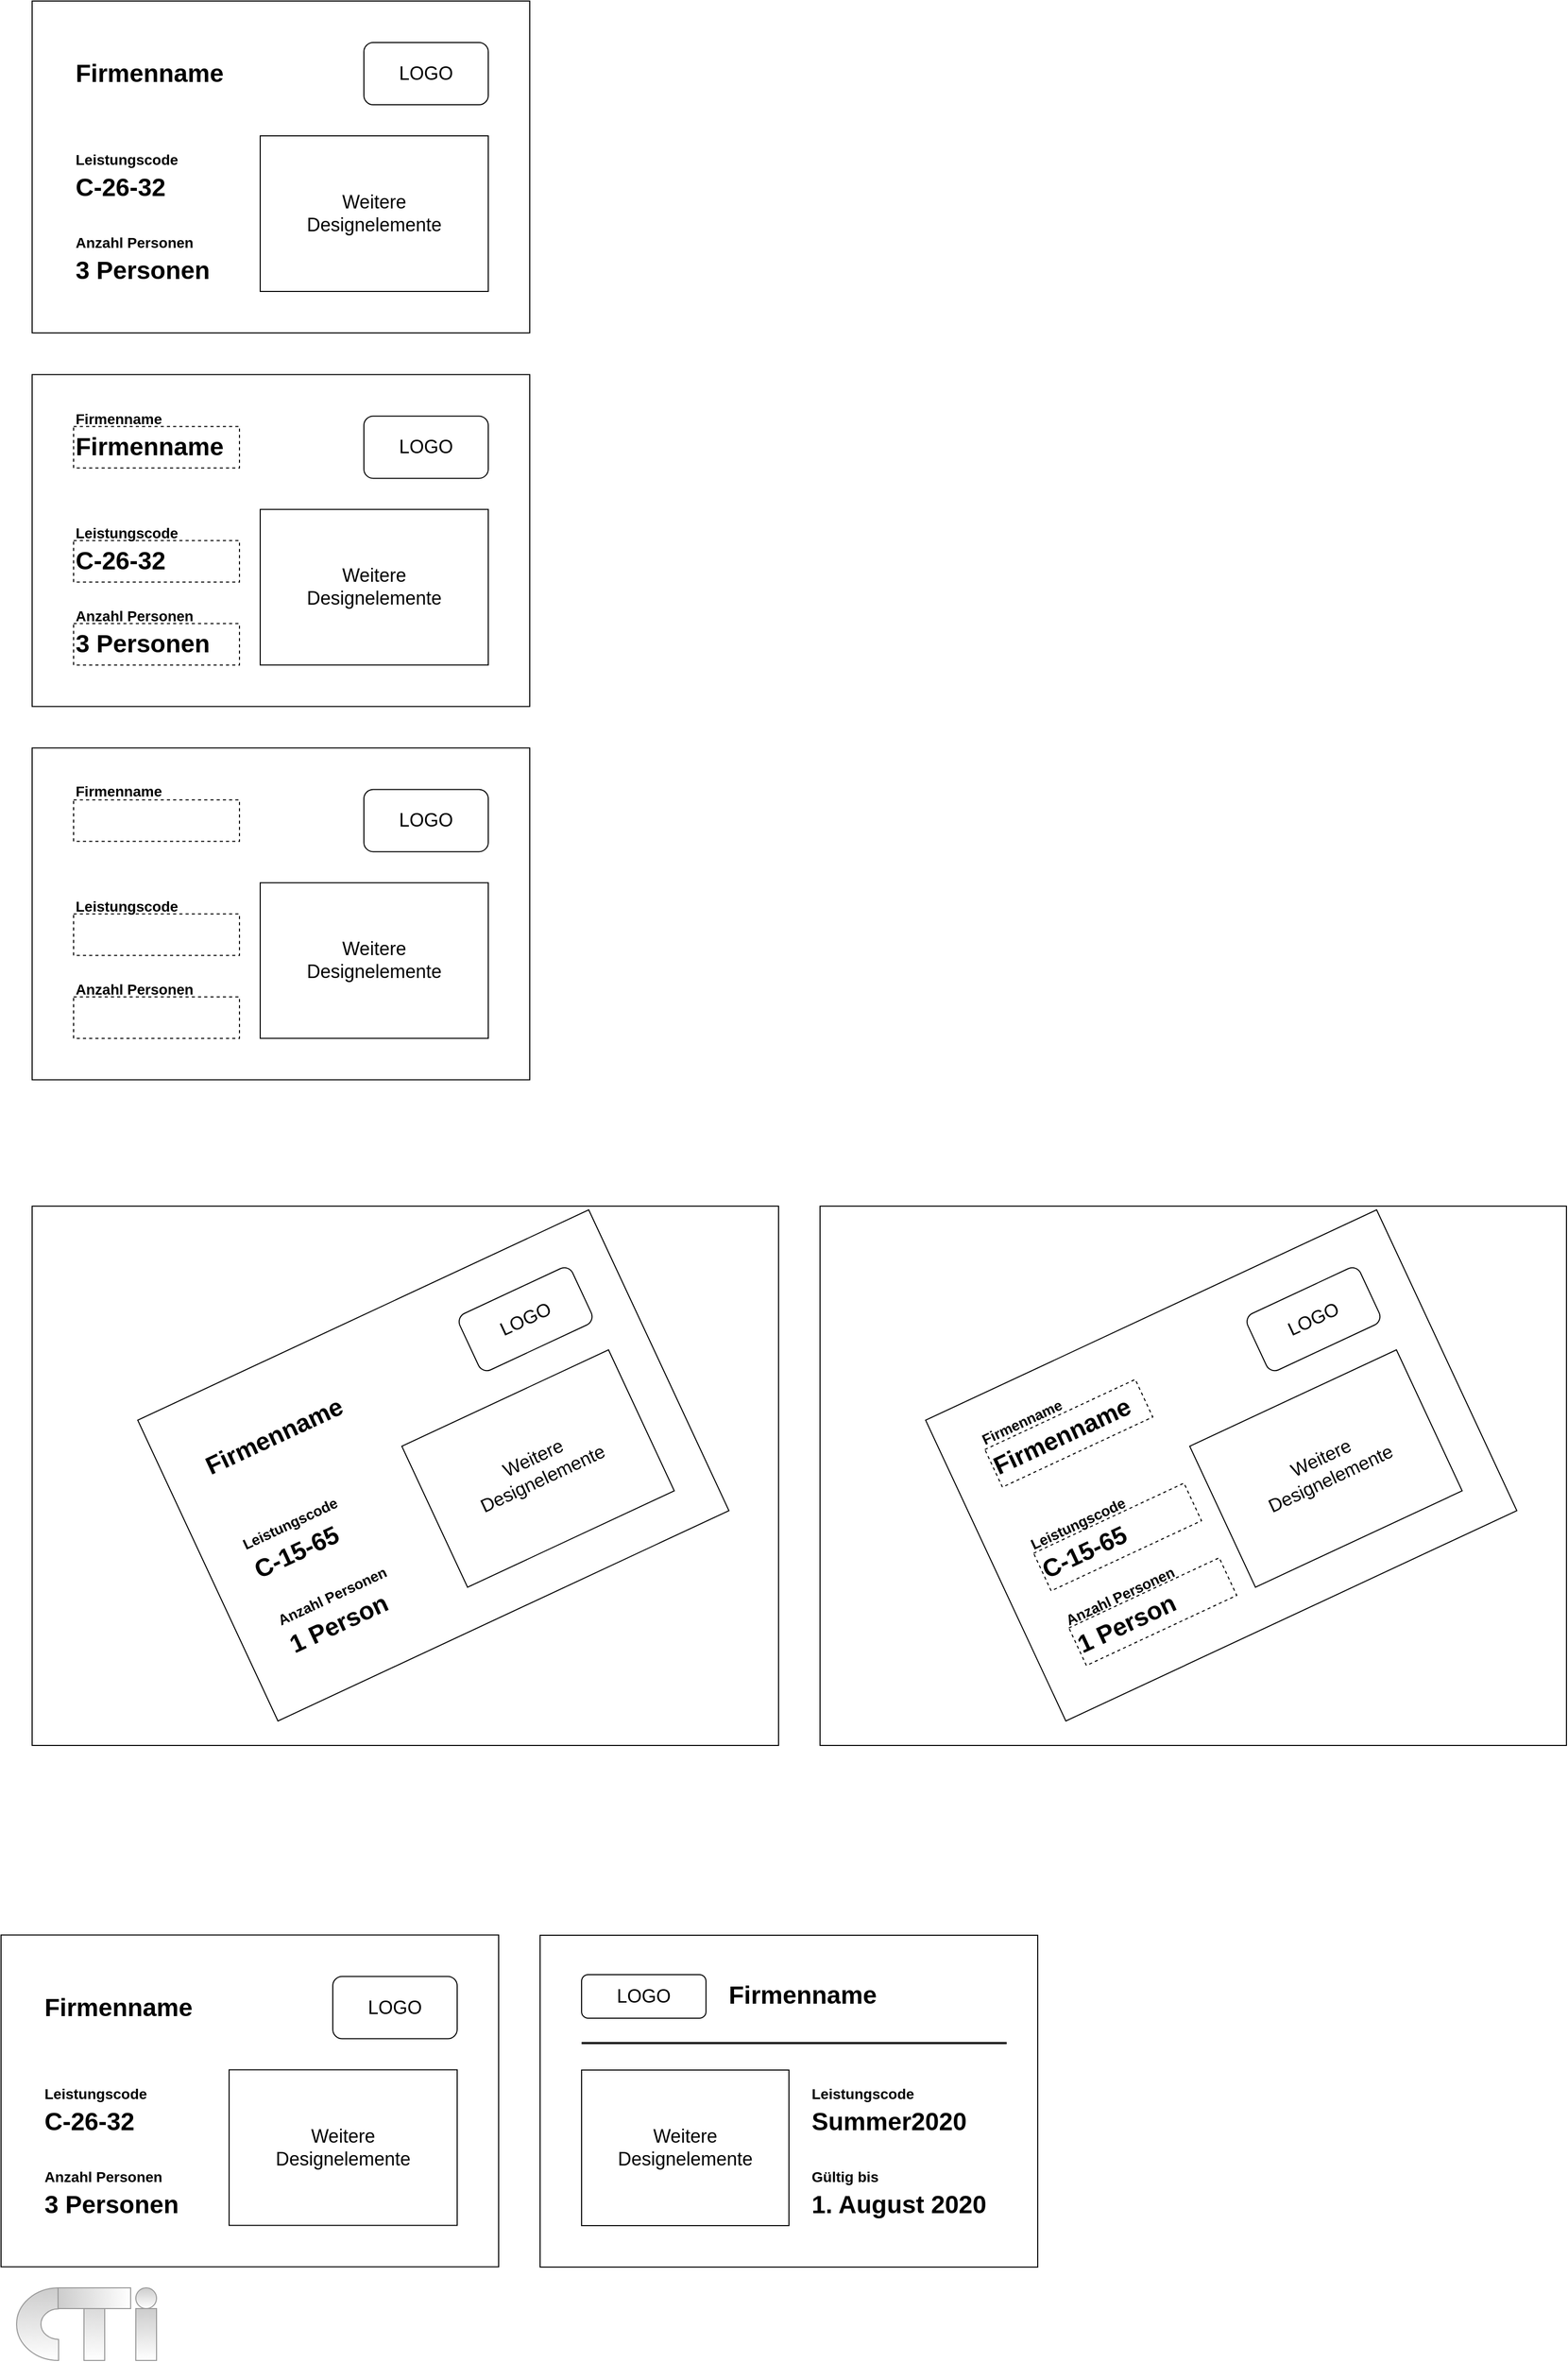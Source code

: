 <mxfile version="12.1.0" type="device" pages="1"><diagram id="1XI0BUi6jDO33NxDc1Ka" name="Page-1"><mxGraphModel dx="2595" dy="1450" grid="1" gridSize="10" guides="1" tooltips="1" connect="1" arrows="1" fold="1" page="1" pageScale="1" pageWidth="827" pageHeight="1169" math="0" shadow="0"><root><mxCell id="0"/><mxCell id="1" parent="0"/><mxCell id="43S2kG1nf3Bb9E9GgJ55-41" value="" style="rounded=0;whiteSpace=wrap;html=1;strokeColor=#000000;fontSize=18;align=center;" parent="1" vertex="1"><mxGeometry x="40" y="1202.0" width="720" height="520" as="geometry"/></mxCell><mxCell id="43S2kG1nf3Bb9E9GgJ55-1" value="" style="rounded=0;whiteSpace=wrap;html=1;" parent="1" vertex="1"><mxGeometry x="40" y="40" width="480" height="320" as="geometry"/></mxCell><mxCell id="43S2kG1nf3Bb9E9GgJ55-2" value="&lt;font style=&quot;font-size: 18px&quot;&gt;LOGO&lt;/font&gt;" style="rounded=1;whiteSpace=wrap;html=1;" parent="1" vertex="1"><mxGeometry x="360" y="80" width="120" height="60" as="geometry"/></mxCell><mxCell id="43S2kG1nf3Bb9E9GgJ55-3" value="3 Personen" style="text;strokeColor=none;fillColor=none;html=1;fontSize=24;fontStyle=1;verticalAlign=middle;align=left;" parent="1" vertex="1"><mxGeometry x="80" y="280" width="160" height="40" as="geometry"/></mxCell><mxCell id="43S2kG1nf3Bb9E9GgJ55-4" value="C-26-32" style="text;strokeColor=none;fillColor=none;html=1;fontSize=24;fontStyle=1;verticalAlign=middle;align=left;" parent="1" vertex="1"><mxGeometry x="80" y="200" width="160" height="40" as="geometry"/></mxCell><mxCell id="43S2kG1nf3Bb9E9GgJ55-5" value="&lt;font style=&quot;font-size: 14px&quot;&gt;Anzahl Personen&lt;/font&gt;" style="text;strokeColor=none;fillColor=none;html=1;fontSize=24;fontStyle=1;verticalAlign=middle;align=left;" parent="1" vertex="1"><mxGeometry x="80" y="250" width="100" height="40" as="geometry"/></mxCell><mxCell id="43S2kG1nf3Bb9E9GgJ55-6" value="&lt;font style=&quot;font-size: 14px&quot;&gt;Leistungscode&lt;/font&gt;" style="text;strokeColor=none;fillColor=none;html=1;fontSize=24;fontStyle=1;verticalAlign=middle;align=left;" parent="1" vertex="1"><mxGeometry x="80" y="170" width="100" height="40" as="geometry"/></mxCell><mxCell id="43S2kG1nf3Bb9E9GgJ55-8" value="Firmenname" style="text;strokeColor=none;fillColor=none;html=1;fontSize=24;fontStyle=1;verticalAlign=middle;align=left;" parent="1" vertex="1"><mxGeometry x="80" y="90" width="160" height="40" as="geometry"/></mxCell><mxCell id="43S2kG1nf3Bb9E9GgJ55-12" value="Weitere&lt;br&gt;Designelemente" style="rounded=0;whiteSpace=wrap;html=1;fontSize=18;align=center;" parent="1" vertex="1"><mxGeometry x="260" y="170" width="220" height="150" as="geometry"/></mxCell><mxCell id="43S2kG1nf3Bb9E9GgJ55-14" value="" style="rounded=0;whiteSpace=wrap;html=1;" parent="1" vertex="1"><mxGeometry x="40" y="400.2" width="480" height="320" as="geometry"/></mxCell><mxCell id="43S2kG1nf3Bb9E9GgJ55-15" value="&lt;font style=&quot;font-size: 18px&quot;&gt;LOGO&lt;/font&gt;" style="rounded=1;whiteSpace=wrap;html=1;" parent="1" vertex="1"><mxGeometry x="360" y="440.2" width="120" height="60" as="geometry"/></mxCell><mxCell id="43S2kG1nf3Bb9E9GgJ55-16" value="3 Personen" style="text;strokeColor=#000000;fillColor=none;html=1;fontSize=24;fontStyle=1;verticalAlign=middle;align=left;dashed=1;" parent="1" vertex="1"><mxGeometry x="80" y="640.2" width="160" height="40" as="geometry"/></mxCell><mxCell id="43S2kG1nf3Bb9E9GgJ55-17" value="C-26-32" style="text;strokeColor=#000000;fillColor=none;html=1;fontSize=24;fontStyle=1;verticalAlign=middle;align=left;dashed=1;" parent="1" vertex="1"><mxGeometry x="80" y="560.2" width="160" height="40" as="geometry"/></mxCell><mxCell id="43S2kG1nf3Bb9E9GgJ55-18" value="&lt;font style=&quot;font-size: 14px&quot;&gt;Anzahl Personen&lt;/font&gt;" style="text;strokeColor=none;fillColor=none;html=1;fontSize=24;fontStyle=1;verticalAlign=middle;align=left;" parent="1" vertex="1"><mxGeometry x="80" y="610.2" width="100" height="40" as="geometry"/></mxCell><mxCell id="43S2kG1nf3Bb9E9GgJ55-19" value="&lt;span style=&quot;font-size: 14px&quot;&gt;Leistungscode&lt;/span&gt;" style="text;strokeColor=none;fillColor=none;html=1;fontSize=24;fontStyle=1;verticalAlign=middle;align=left;" parent="1" vertex="1"><mxGeometry x="80" y="530.2" width="100" height="40" as="geometry"/></mxCell><mxCell id="43S2kG1nf3Bb9E9GgJ55-20" value="Firmenname" style="text;strokeColor=#000000;fillColor=none;html=1;fontSize=24;fontStyle=1;verticalAlign=middle;align=left;dashed=1;" parent="1" vertex="1"><mxGeometry x="80" y="450.2" width="160" height="40" as="geometry"/></mxCell><mxCell id="43S2kG1nf3Bb9E9GgJ55-21" value="Weitere&lt;br&gt;Designelemente" style="rounded=0;whiteSpace=wrap;html=1;fontSize=18;align=center;" parent="1" vertex="1"><mxGeometry x="260" y="530.2" width="220" height="150" as="geometry"/></mxCell><mxCell id="43S2kG1nf3Bb9E9GgJ55-24" value="" style="rounded=0;whiteSpace=wrap;html=1;" parent="1" vertex="1"><mxGeometry x="40" y="760.2" width="480" height="320" as="geometry"/></mxCell><mxCell id="43S2kG1nf3Bb9E9GgJ55-25" value="&lt;font style=&quot;font-size: 18px&quot;&gt;LOGO&lt;/font&gt;" style="rounded=1;whiteSpace=wrap;html=1;" parent="1" vertex="1"><mxGeometry x="360" y="800.2" width="120" height="60" as="geometry"/></mxCell><mxCell id="43S2kG1nf3Bb9E9GgJ55-26" value="" style="text;strokeColor=#000000;fillColor=none;html=1;fontSize=24;fontStyle=1;verticalAlign=middle;align=left;dashed=1;" parent="1" vertex="1"><mxGeometry x="80" y="1000.2" width="160" height="40" as="geometry"/></mxCell><mxCell id="43S2kG1nf3Bb9E9GgJ55-27" value="" style="text;strokeColor=#000000;fillColor=none;html=1;fontSize=24;fontStyle=1;verticalAlign=middle;align=left;dashed=1;" parent="1" vertex="1"><mxGeometry x="80" y="920.2" width="160" height="40" as="geometry"/></mxCell><mxCell id="43S2kG1nf3Bb9E9GgJ55-28" value="&lt;font style=&quot;font-size: 14px&quot;&gt;Anzahl Personen&lt;/font&gt;" style="text;strokeColor=none;fillColor=none;html=1;fontSize=24;fontStyle=1;verticalAlign=middle;align=left;" parent="1" vertex="1"><mxGeometry x="80" y="970.2" width="100" height="40" as="geometry"/></mxCell><mxCell id="43S2kG1nf3Bb9E9GgJ55-29" value="&lt;span style=&quot;font-size: 14px&quot;&gt;Leistungscode&lt;/span&gt;" style="text;strokeColor=none;fillColor=none;html=1;fontSize=24;fontStyle=1;verticalAlign=middle;align=left;" parent="1" vertex="1"><mxGeometry x="80" y="890.2" width="100" height="40" as="geometry"/></mxCell><mxCell id="43S2kG1nf3Bb9E9GgJ55-30" value="" style="text;strokeColor=#000000;fillColor=none;html=1;fontSize=24;fontStyle=1;verticalAlign=middle;align=left;dashed=1;" parent="1" vertex="1"><mxGeometry x="80" y="810.2" width="160" height="40" as="geometry"/></mxCell><mxCell id="43S2kG1nf3Bb9E9GgJ55-31" value="Weitere&lt;br&gt;Designelemente" style="rounded=0;whiteSpace=wrap;html=1;fontSize=18;align=center;" parent="1" vertex="1"><mxGeometry x="260" y="890.2" width="220" height="150" as="geometry"/></mxCell><mxCell id="43S2kG1nf3Bb9E9GgJ55-43" value="" style="group;rotation=-25;" parent="1" vertex="1" connectable="0"><mxGeometry x="187" y="1292.0" width="480" height="320" as="geometry"/></mxCell><mxCell id="43S2kG1nf3Bb9E9GgJ55-42" value="" style="group;rotation=-25;" parent="43S2kG1nf3Bb9E9GgJ55-43" vertex="1" connectable="0"><mxGeometry width="480" height="320" as="geometry"/></mxCell><mxCell id="43S2kG1nf3Bb9E9GgJ55-33" value="" style="rounded=0;whiteSpace=wrap;html=1;rotation=-25;" parent="43S2kG1nf3Bb9E9GgJ55-42" vertex="1"><mxGeometry width="480" height="320" as="geometry"/></mxCell><mxCell id="43S2kG1nf3Bb9E9GgJ55-34" value="&lt;font style=&quot;font-size: 18px&quot;&gt;LOGO&lt;/font&gt;" style="rounded=1;whiteSpace=wrap;html=1;rotation=-25;" parent="43S2kG1nf3Bb9E9GgJ55-42" vertex="1"><mxGeometry x="269" y="-11" width="120" height="60" as="geometry"/></mxCell><mxCell id="43S2kG1nf3Bb9E9GgJ55-35" value="1 Person" style="text;strokeColor=none;fillColor=none;html=1;fontSize=24;fontStyle=1;verticalAlign=middle;align=left;rotation=-25;" parent="43S2kG1nf3Bb9E9GgJ55-42" vertex="1"><mxGeometry x="94" y="281" width="160" height="40" as="geometry"/></mxCell><mxCell id="43S2kG1nf3Bb9E9GgJ55-36" value="C-15-65" style="text;strokeColor=none;fillColor=none;html=1;fontSize=24;fontStyle=1;verticalAlign=middle;align=left;rotation=-25;" parent="43S2kG1nf3Bb9E9GgJ55-42" vertex="1"><mxGeometry x="60" y="209" width="160" height="40" as="geometry"/></mxCell><mxCell id="43S2kG1nf3Bb9E9GgJ55-37" value="&lt;font style=&quot;font-size: 14px&quot;&gt;Anzahl Personen&lt;/font&gt;" style="text;strokeColor=none;fillColor=none;html=1;fontSize=24;fontStyle=1;verticalAlign=middle;align=left;rotation=-25;" parent="43S2kG1nf3Bb9E9GgJ55-42" vertex="1"><mxGeometry x="84" y="267" width="100" height="40" as="geometry"/></mxCell><mxCell id="43S2kG1nf3Bb9E9GgJ55-38" value="&lt;span style=&quot;font-size: 14px&quot;&gt;Leistungscode&lt;/span&gt;" style="text;strokeColor=none;fillColor=none;html=1;fontSize=24;fontStyle=1;verticalAlign=middle;align=left;rotation=-25;" parent="43S2kG1nf3Bb9E9GgJ55-42" vertex="1"><mxGeometry x="50" y="194" width="100" height="40" as="geometry"/></mxCell><mxCell id="43S2kG1nf3Bb9E9GgJ55-39" value="Firmenname" style="text;strokeColor=none;fillColor=none;html=1;fontSize=24;fontStyle=1;verticalAlign=middle;align=left;rotation=-25;" parent="43S2kG1nf3Bb9E9GgJ55-42" vertex="1"><mxGeometry x="13" y="109" width="160" height="40" as="geometry"/></mxCell><mxCell id="43S2kG1nf3Bb9E9GgJ55-40" value="Weitere&lt;br&gt;Designelemente" style="rounded=0;whiteSpace=wrap;html=1;fontSize=18;align=center;rotation=-25;" parent="43S2kG1nf3Bb9E9GgJ55-42" vertex="1"><mxGeometry x="231" y="88" width="220" height="150" as="geometry"/></mxCell><mxCell id="43S2kG1nf3Bb9E9GgJ55-55" value="" style="rounded=0;whiteSpace=wrap;html=1;strokeColor=#000000;fontSize=18;align=center;" parent="1" vertex="1"><mxGeometry x="800" y="1202" width="720" height="520" as="geometry"/></mxCell><mxCell id="43S2kG1nf3Bb9E9GgJ55-56" value="" style="group;rotation=-25;strokeColor=#000000;" parent="1" vertex="1" connectable="0"><mxGeometry x="947" y="1292" width="480" height="320" as="geometry"/></mxCell><mxCell id="43S2kG1nf3Bb9E9GgJ55-66" value="" style="rounded=0;whiteSpace=wrap;html=1;" parent="1" vertex="1"><mxGeometry x="530" y="1905" width="480" height="320" as="geometry"/></mxCell><mxCell id="43S2kG1nf3Bb9E9GgJ55-67" value="&lt;font style=&quot;font-size: 18px&quot;&gt;LOGO&lt;/font&gt;" style="rounded=1;whiteSpace=wrap;html=1;" parent="1" vertex="1"><mxGeometry x="570" y="1943" width="120" height="42" as="geometry"/></mxCell><mxCell id="43S2kG1nf3Bb9E9GgJ55-68" value="1. August 2020" style="text;strokeColor=none;fillColor=none;html=1;fontSize=24;fontStyle=1;verticalAlign=middle;align=left;" parent="1" vertex="1"><mxGeometry x="790" y="2145" width="180" height="40" as="geometry"/></mxCell><mxCell id="43S2kG1nf3Bb9E9GgJ55-69" value="Summer2020" style="text;strokeColor=none;fillColor=none;html=1;fontSize=24;fontStyle=1;verticalAlign=middle;align=left;" parent="1" vertex="1"><mxGeometry x="790" y="2065" width="180" height="40" as="geometry"/></mxCell><mxCell id="43S2kG1nf3Bb9E9GgJ55-70" value="&lt;font style=&quot;font-size: 14px&quot;&gt;Gültig bis&lt;/font&gt;" style="text;strokeColor=none;fillColor=none;html=1;fontSize=24;fontStyle=1;verticalAlign=middle;align=left;" parent="1" vertex="1"><mxGeometry x="790" y="2115" width="100" height="40" as="geometry"/></mxCell><mxCell id="43S2kG1nf3Bb9E9GgJ55-71" value="&lt;span style=&quot;font-size: 14px&quot;&gt;Leistungscode&lt;/span&gt;" style="text;strokeColor=none;fillColor=none;html=1;fontSize=24;fontStyle=1;verticalAlign=middle;align=left;" parent="1" vertex="1"><mxGeometry x="790" y="2035" width="100" height="40" as="geometry"/></mxCell><mxCell id="43S2kG1nf3Bb9E9GgJ55-72" value="Firmenname" style="text;strokeColor=none;fillColor=none;html=1;fontSize=24;fontStyle=1;verticalAlign=middle;align=left;" parent="1" vertex="1"><mxGeometry x="710" y="1943" width="160" height="40" as="geometry"/></mxCell><mxCell id="43S2kG1nf3Bb9E9GgJ55-73" value="Weitere&lt;br&gt;Designelemente" style="rounded=0;whiteSpace=wrap;html=1;fontSize=18;align=center;" parent="1" vertex="1"><mxGeometry x="570" y="2035" width="200" height="150" as="geometry"/></mxCell><mxCell id="43S2kG1nf3Bb9E9GgJ55-75" value="" style="line;strokeWidth=2;html=1;fontSize=18;align=center;" parent="1" vertex="1"><mxGeometry x="570" y="2004" width="410" height="10" as="geometry"/></mxCell><mxCell id="43S2kG1nf3Bb9E9GgJ55-76" value="" style="rounded=0;whiteSpace=wrap;html=1;" parent="1" vertex="1"><mxGeometry x="10" y="1904.765" width="480" height="320" as="geometry"/></mxCell><mxCell id="43S2kG1nf3Bb9E9GgJ55-77" value="&lt;font style=&quot;font-size: 18px&quot;&gt;LOGO&lt;/font&gt;" style="rounded=1;whiteSpace=wrap;html=1;" parent="1" vertex="1"><mxGeometry x="330" y="1944.765" width="120" height="60" as="geometry"/></mxCell><mxCell id="43S2kG1nf3Bb9E9GgJ55-78" value="3 Personen" style="text;strokeColor=none;fillColor=none;html=1;fontSize=24;fontStyle=1;verticalAlign=middle;align=left;" parent="1" vertex="1"><mxGeometry x="50" y="2144.765" width="160" height="40" as="geometry"/></mxCell><mxCell id="43S2kG1nf3Bb9E9GgJ55-79" value="C-26-32" style="text;strokeColor=none;fillColor=none;html=1;fontSize=24;fontStyle=1;verticalAlign=middle;align=left;" parent="1" vertex="1"><mxGeometry x="50" y="2064.765" width="160" height="40" as="geometry"/></mxCell><mxCell id="43S2kG1nf3Bb9E9GgJ55-80" value="&lt;font style=&quot;font-size: 14px&quot;&gt;Anzahl Personen&lt;/font&gt;" style="text;strokeColor=none;fillColor=none;html=1;fontSize=24;fontStyle=1;verticalAlign=middle;align=left;" parent="1" vertex="1"><mxGeometry x="50" y="2114.765" width="100" height="40" as="geometry"/></mxCell><mxCell id="43S2kG1nf3Bb9E9GgJ55-81" value="&lt;span style=&quot;font-size: 14px&quot;&gt;Leistungscode&lt;/span&gt;" style="text;strokeColor=none;fillColor=none;html=1;fontSize=24;fontStyle=1;verticalAlign=middle;align=left;" parent="1" vertex="1"><mxGeometry x="50" y="2034.765" width="100" height="40" as="geometry"/></mxCell><mxCell id="43S2kG1nf3Bb9E9GgJ55-82" value="Firmenname" style="text;strokeColor=none;fillColor=none;html=1;fontSize=24;fontStyle=1;verticalAlign=middle;align=left;" parent="1" vertex="1"><mxGeometry x="50" y="1954.765" width="160" height="40" as="geometry"/></mxCell><mxCell id="43S2kG1nf3Bb9E9GgJ55-83" value="Weitere&lt;br&gt;Designelemente" style="rounded=0;whiteSpace=wrap;html=1;fontSize=18;align=center;" parent="1" vertex="1"><mxGeometry x="230" y="2034.765" width="220" height="150" as="geometry"/></mxCell><mxCell id="43S2kG1nf3Bb9E9GgJ55-86" value="" style="verticalLabelPosition=bottom;verticalAlign=top;html=1;shape=mxgraph.basic.partConcEllipse;startAngle=0.5;endAngle=0.998;arcWidth=0.58;fontSize=18;align=center;gradientColor=#ffffff;fillColor=#CCCCCC;strokeColor=#999999;" parent="1" vertex="1"><mxGeometry x="25" y="2245" width="81" height="70" as="geometry"/></mxCell><mxCell id="43S2kG1nf3Bb9E9GgJ55-87" value="" style="verticalLabelPosition=bottom;verticalAlign=top;html=1;shape=mxgraph.basic.rect;fillColor2=none;strokeWidth=1;size=20;indent=5;fontSize=18;align=center;gradientColor=#ffffff;fillColor=#CCCCCC;strokeColor=#999999;" parent="1" vertex="1"><mxGeometry x="90" y="2245" width="20" height="70" as="geometry"/></mxCell><mxCell id="43S2kG1nf3Bb9E9GgJ55-88" value="" style="verticalLabelPosition=bottom;verticalAlign=top;html=1;shape=mxgraph.basic.rect;fillColor2=none;strokeWidth=1;size=20;indent=5;fontSize=18;align=center;gradientColor=#ffffff;fillColor=#CCCCCC;strokeColor=#999999;" parent="1" vertex="1"><mxGeometry x="140" y="2265" width="20" height="50" as="geometry"/></mxCell><mxCell id="43S2kG1nf3Bb9E9GgJ55-89" value="" style="verticalLabelPosition=bottom;verticalAlign=top;html=1;shape=mxgraph.basic.rect;fillColor2=none;strokeWidth=1;size=20;indent=5;fontSize=18;align=center;rotation=-90;gradientColor=#ffffff;fillColor=#CCCCCC;strokeColor=#999999;" parent="1" vertex="1"><mxGeometry x="90" y="2220" width="20" height="70" as="geometry"/></mxCell><mxCell id="43S2kG1nf3Bb9E9GgJ55-91" value="" style="ellipse;whiteSpace=wrap;html=1;aspect=fixed;fontSize=18;align=center;gradientColor=#ffffff;fillColor=#CCCCCC;strokeColor=#999999;" parent="1" vertex="1"><mxGeometry x="140" y="2245" width="20" height="20" as="geometry"/></mxCell><mxCell id="uu4R751SlMz4h78oYM88-1" value="&lt;span style=&quot;font-size: 14px&quot;&gt;Firmenname&lt;/span&gt;" style="text;strokeColor=none;fillColor=none;html=1;fontSize=24;fontStyle=1;verticalAlign=middle;align=left;" vertex="1" parent="1"><mxGeometry x="80" y="779.2" width="100" height="40" as="geometry"/></mxCell><mxCell id="uu4R751SlMz4h78oYM88-2" value="&lt;span style=&quot;font-size: 14px&quot;&gt;Firmenname&lt;/span&gt;" style="text;strokeColor=none;fillColor=none;html=1;fontSize=24;fontStyle=1;verticalAlign=middle;align=left;" vertex="1" parent="1"><mxGeometry x="80" y="420.2" width="100" height="40" as="geometry"/></mxCell><mxCell id="43S2kG1nf3Bb9E9GgJ55-57" value="" style="group;rotation=-25;" parent="1" vertex="1" connectable="0"><mxGeometry x="947" y="1292" width="480" height="320" as="geometry"/></mxCell><mxCell id="43S2kG1nf3Bb9E9GgJ55-59" value="&lt;font style=&quot;font-size: 18px&quot;&gt;LOGO&lt;/font&gt;" style="rounded=1;whiteSpace=wrap;html=1;rotation=-25;" parent="43S2kG1nf3Bb9E9GgJ55-57" vertex="1"><mxGeometry x="269" y="-11" width="120" height="60" as="geometry"/></mxCell><mxCell id="43S2kG1nf3Bb9E9GgJ55-60" value="1 Person" style="text;strokeColor=#000000;fillColor=none;html=1;fontSize=24;fontStyle=1;verticalAlign=middle;align=left;rotation=-25;dashed=1;" parent="43S2kG1nf3Bb9E9GgJ55-57" vertex="1"><mxGeometry x="94" y="281" width="160" height="40" as="geometry"/></mxCell><mxCell id="43S2kG1nf3Bb9E9GgJ55-61" value="C-15-65" style="text;strokeColor=#000000;fillColor=none;html=1;fontSize=24;fontStyle=1;verticalAlign=middle;align=left;rotation=-25;dashed=1;" parent="43S2kG1nf3Bb9E9GgJ55-57" vertex="1"><mxGeometry x="60" y="209" width="160" height="40" as="geometry"/></mxCell><mxCell id="43S2kG1nf3Bb9E9GgJ55-62" value="&lt;font style=&quot;font-size: 14px&quot;&gt;Anzahl Personen&lt;/font&gt;" style="text;strokeColor=none;fillColor=none;html=1;fontSize=24;fontStyle=1;verticalAlign=middle;align=left;rotation=-25;" parent="43S2kG1nf3Bb9E9GgJ55-57" vertex="1"><mxGeometry x="84" y="267" width="100" height="40" as="geometry"/></mxCell><mxCell id="43S2kG1nf3Bb9E9GgJ55-63" value="&lt;span style=&quot;font-size: 14px&quot;&gt;Leistungscode&lt;/span&gt;" style="text;strokeColor=none;fillColor=none;html=1;fontSize=24;fontStyle=1;verticalAlign=middle;align=left;rotation=-25;" parent="43S2kG1nf3Bb9E9GgJ55-57" vertex="1"><mxGeometry x="50" y="194" width="100" height="40" as="geometry"/></mxCell><mxCell id="43S2kG1nf3Bb9E9GgJ55-64" value="Firmenname" style="text;strokeColor=#000000;fillColor=none;html=1;fontSize=24;fontStyle=1;verticalAlign=middle;align=left;rotation=-25;dashed=1;" parent="43S2kG1nf3Bb9E9GgJ55-57" vertex="1"><mxGeometry x="13" y="109" width="160" height="40" as="geometry"/></mxCell><mxCell id="43S2kG1nf3Bb9E9GgJ55-65" value="Weitere&lt;br&gt;Designelemente" style="rounded=0;whiteSpace=wrap;html=1;fontSize=18;align=center;rotation=-25;" parent="43S2kG1nf3Bb9E9GgJ55-57" vertex="1"><mxGeometry x="231" y="88" width="220" height="150" as="geometry"/></mxCell><mxCell id="uu4R751SlMz4h78oYM88-3" value="&lt;span style=&quot;font-size: 14px&quot;&gt;Firmenname&lt;br&gt;&lt;/span&gt;" style="text;strokeColor=none;fillColor=none;html=1;fontSize=24;fontStyle=1;verticalAlign=middle;align=left;rotation=-25;" vertex="1" parent="1"><mxGeometry x="950" y="1385" width="100" height="40" as="geometry"/></mxCell></root></mxGraphModel></diagram></mxfile>